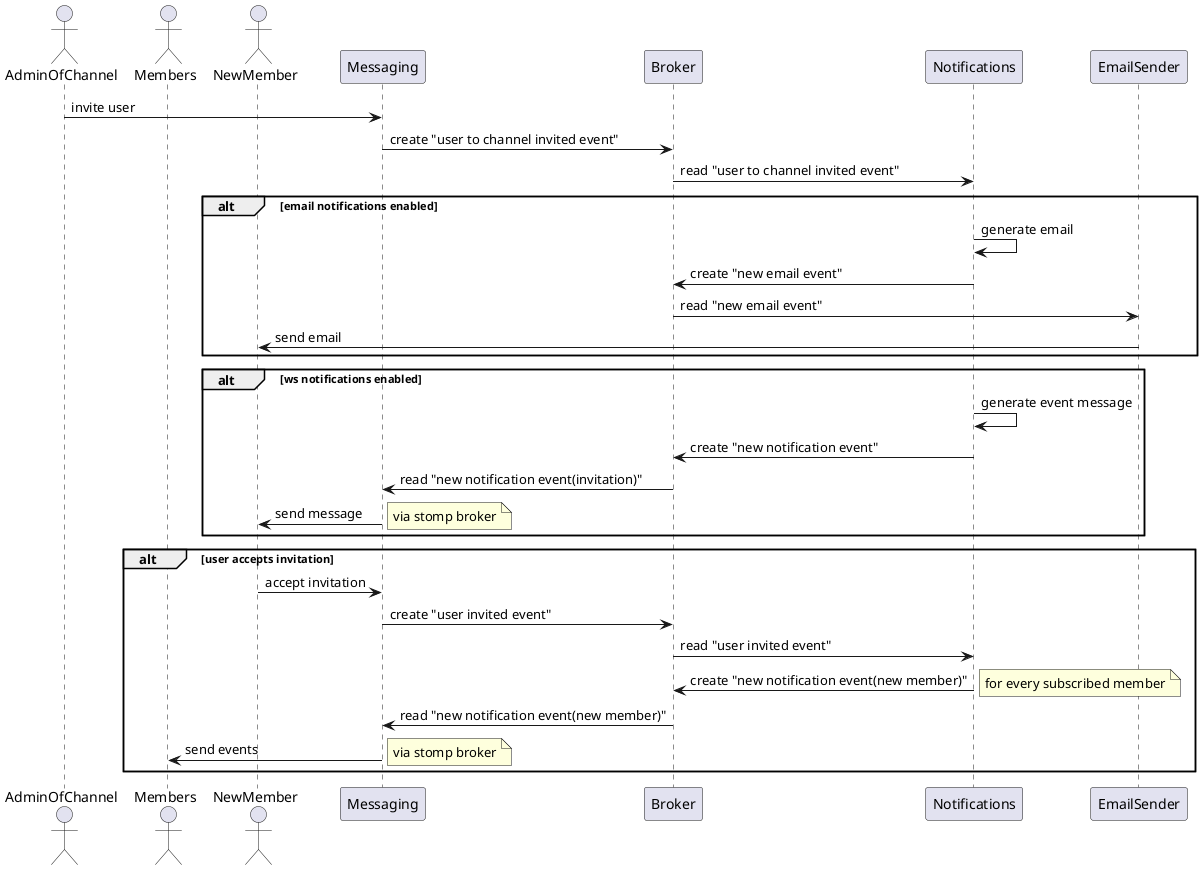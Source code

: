 @startuml

actor AdminOfChannel
actor Members
actor NewMember

AdminOfChannel -> Messaging: invite user
Messaging -> Broker: create "user to channel invited event"
Broker -> Notifications: read "user to channel invited event"

alt email notifications enabled
    Notifications -> Notifications: generate email
    Notifications -> Broker: create "new email event"
    Broker -> EmailSender: read "new email event"
    EmailSender -> NewMember: send email
end

alt ws notifications enabled
    Notifications -> Notifications: generate event message
    Notifications -> Broker: create "new notification event"
    Broker -> Messaging: read "new notification event(invitation)"
    Messaging -> NewMember: send message
    note right: via stomp broker
end

alt user accepts invitation
    NewMember -> Messaging: accept invitation
    Messaging -> Broker: create "user invited event"
    Broker -> Notifications: read "user invited event"
    Notifications -> Broker: create "new notification event(new member)"
    note right
        for every subscribed member
    end note
    Broker -> Messaging: read "new notification event(new member)"
    Messaging -> Members: send events
    note right: via stomp broker
end

@enduml